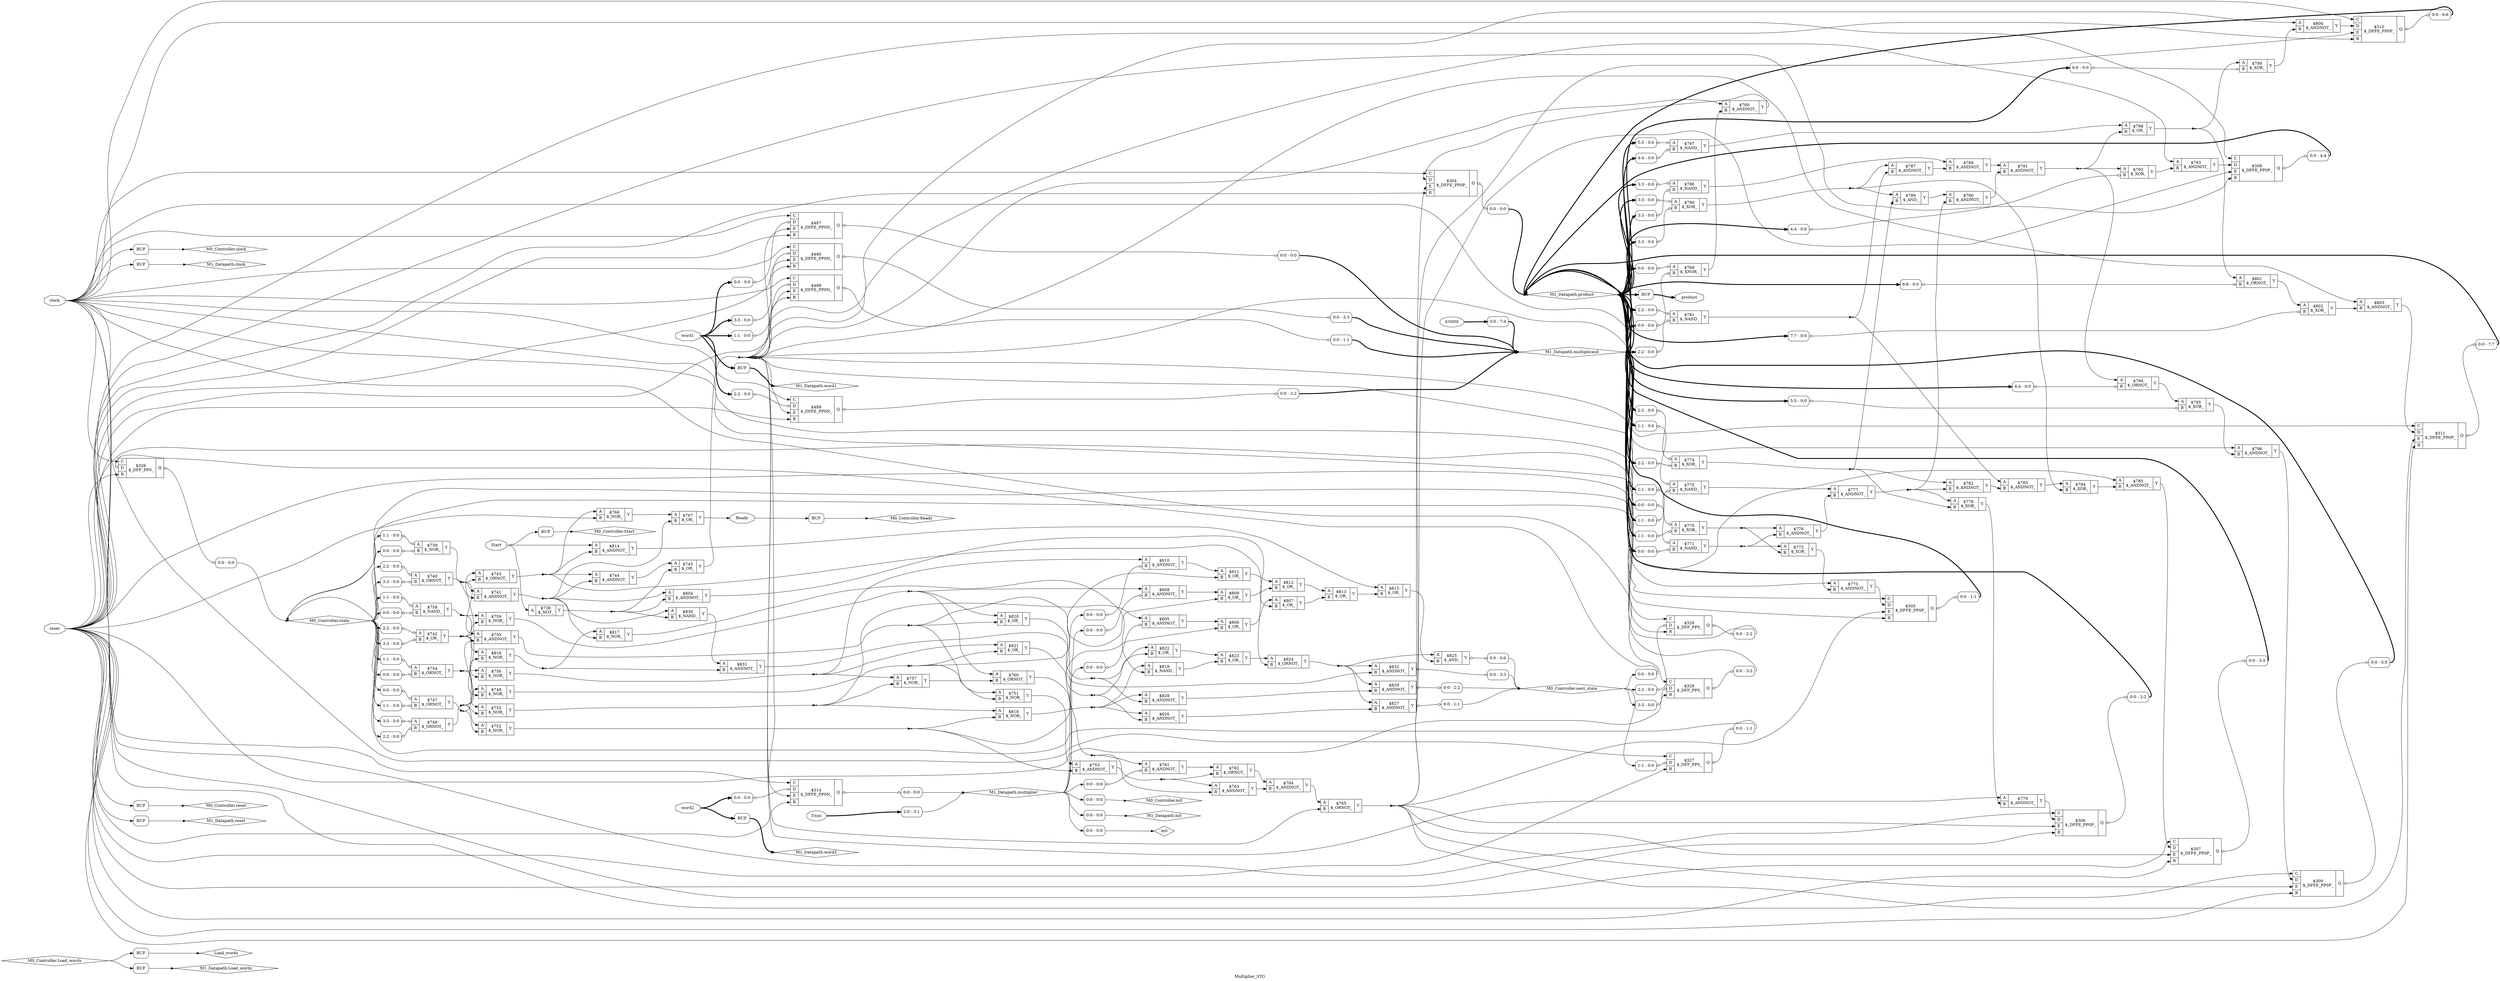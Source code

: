 digraph "Multiplier_STG" {
label="Multiplier_STG";
rankdir="LR";
remincross=true;
n90 [ shape=diamond, label="Load_words", color="black", fontcolor="black" ];
n91 [ shape=diamond, label="M0_Controller.Load_words", color="black", fontcolor="black" ];
n92 [ shape=diamond, label="M0_Controller.Ready", color="black", fontcolor="black" ];
n93 [ shape=diamond, label="M0_Controller.Start", color="black", fontcolor="black" ];
n94 [ shape=diamond, label="M0_Controller.clock", color="black", fontcolor="black" ];
n95 [ shape=diamond, label="M0_Controller.m0", color="black", fontcolor="black" ];
n96 [ shape=diamond, label="M0_Controller.next_state", color="black", fontcolor="black" ];
n97 [ shape=diamond, label="M0_Controller.reset", color="black", fontcolor="black" ];
n98 [ shape=diamond, label="M0_Controller.state", color="black", fontcolor="black" ];
n99 [ shape=diamond, label="M1_Datapath.Load_words", color="black", fontcolor="black" ];
n100 [ shape=diamond, label="M1_Datapath.clock", color="black", fontcolor="black" ];
n101 [ shape=diamond, label="M1_Datapath.m0", color="black", fontcolor="black" ];
n102 [ shape=diamond, label="M1_Datapath.multiplicand", color="black", fontcolor="black" ];
n103 [ shape=diamond, label="M1_Datapath.multiplier", color="black", fontcolor="black" ];
n104 [ shape=diamond, label="M1_Datapath.product", color="black", fontcolor="black" ];
n105 [ shape=diamond, label="M1_Datapath.reset", color="black", fontcolor="black" ];
n106 [ shape=diamond, label="M1_Datapath.word1", color="black", fontcolor="black" ];
n107 [ shape=diamond, label="M1_Datapath.word2", color="black", fontcolor="black" ];
n108 [ shape=octagon, label="Ready", color="black", fontcolor="black" ];
n109 [ shape=octagon, label="Start", color="black", fontcolor="black" ];
n110 [ shape=octagon, label="clock", color="black", fontcolor="black" ];
n111 [ shape=diamond, label="m0", color="black", fontcolor="black" ];
n112 [ shape=octagon, label="product", color="black", fontcolor="black" ];
n113 [ shape=octagon, label="reset", color="black", fontcolor="black" ];
n114 [ shape=octagon, label="word1", color="black", fontcolor="black" ];
n115 [ shape=octagon, label="word2", color="black", fontcolor="black" ];
c118 [ shape=record, label="{{<p116> A}|$738\n$_NOT_|{<p117> Y}}" ];
c120 [ shape=record, label="{{<p116> A|<p119> B}|$739\n$_NOR_|{<p117> Y}}" ];
x0 [ shape=record, style=rounded, label="<s0> 1:1 - 0:0 " ];
x0:e -> c120:p116:w [arrowhead=odiamond, arrowtail=odiamond, dir=both, color="black", label=""];
x1 [ shape=record, style=rounded, label="<s0> 0:0 - 0:0 " ];
x1:e -> c120:p119:w [arrowhead=odiamond, arrowtail=odiamond, dir=both, color="black", label=""];
c121 [ shape=record, label="{{<p116> A|<p119> B}|$740\n$_ORNOT_|{<p117> Y}}" ];
x2 [ shape=record, style=rounded, label="<s0> 2:2 - 0:0 " ];
x2:e -> c121:p116:w [arrowhead=odiamond, arrowtail=odiamond, dir=both, color="black", label=""];
x3 [ shape=record, style=rounded, label="<s0> 3:3 - 0:0 " ];
x3:e -> c121:p119:w [arrowhead=odiamond, arrowtail=odiamond, dir=both, color="black", label=""];
c122 [ shape=record, label="{{<p116> A|<p119> B}|$741\n$_ANDNOT_|{<p117> Y}}" ];
c123 [ shape=record, label="{{<p116> A|<p119> B}|$742\n$_OR_|{<p117> Y}}" ];
x4 [ shape=record, style=rounded, label="<s0> 2:2 - 0:0 " ];
x4:e -> c123:p116:w [arrowhead=odiamond, arrowtail=odiamond, dir=both, color="black", label=""];
x5 [ shape=record, style=rounded, label="<s0> 3:3 - 0:0 " ];
x5:e -> c123:p119:w [arrowhead=odiamond, arrowtail=odiamond, dir=both, color="black", label=""];
c124 [ shape=record, label="{{<p116> A|<p119> B}|$743\n$_ORNOT_|{<p117> Y}}" ];
c125 [ shape=record, label="{{<p116> A|<p119> B}|$744\n$_ANDNOT_|{<p117> Y}}" ];
c126 [ shape=record, label="{{<p116> A|<p119> B}|$745\n$_OR_|{<p117> Y}}" ];
c127 [ shape=record, label="{{<p116> A|<p119> B}|$747\n$_ORNOT_|{<p117> Y}}" ];
x6 [ shape=record, style=rounded, label="<s0> 0:0 - 0:0 " ];
x6:e -> c127:p116:w [arrowhead=odiamond, arrowtail=odiamond, dir=both, color="black", label=""];
x7 [ shape=record, style=rounded, label="<s0> 1:1 - 0:0 " ];
x7:e -> c127:p119:w [arrowhead=odiamond, arrowtail=odiamond, dir=both, color="black", label=""];
c128 [ shape=record, label="{{<p116> A|<p119> B}|$748\n$_NOR_|{<p117> Y}}" ];
c129 [ shape=record, label="{{<p116> A|<p119> B}|$749\n$_ORNOT_|{<p117> Y}}" ];
x8 [ shape=record, style=rounded, label="<s0> 3:3 - 0:0 " ];
x8:e -> c129:p116:w [arrowhead=odiamond, arrowtail=odiamond, dir=both, color="black", label=""];
x9 [ shape=record, style=rounded, label="<s0> 2:2 - 0:0 " ];
x9:e -> c129:p119:w [arrowhead=odiamond, arrowtail=odiamond, dir=both, color="black", label=""];
c130 [ shape=record, label="{{<p116> A|<p119> B}|$750\n$_ANDNOT_|{<p117> Y}}" ];
c131 [ shape=record, label="{{<p116> A|<p119> B}|$751\n$_NOR_|{<p117> Y}}" ];
c132 [ shape=record, label="{{<p116> A|<p119> B}|$752\n$_NOR_|{<p117> Y}}" ];
c133 [ shape=record, label="{{<p116> A|<p119> B}|$753\n$_ANDNOT_|{<p117> Y}}" ];
c134 [ shape=record, label="{{<p116> A|<p119> B}|$754\n$_ORNOT_|{<p117> Y}}" ];
x10 [ shape=record, style=rounded, label="<s0> 1:1 - 0:0 " ];
x10:e -> c134:p116:w [arrowhead=odiamond, arrowtail=odiamond, dir=both, color="black", label=""];
x11 [ shape=record, style=rounded, label="<s0> 0:0 - 0:0 " ];
x11:e -> c134:p119:w [arrowhead=odiamond, arrowtail=odiamond, dir=both, color="black", label=""];
c135 [ shape=record, label="{{<p116> A|<p119> B}|$755\n$_NOR_|{<p117> Y}}" ];
c136 [ shape=record, label="{{<p116> A|<p119> B}|$756\n$_NOR_|{<p117> Y}}" ];
c137 [ shape=record, label="{{<p116> A|<p119> B}|$757\n$_NOR_|{<p117> Y}}" ];
c138 [ shape=record, label="{{<p116> A|<p119> B}|$758\n$_NAND_|{<p117> Y}}" ];
x12 [ shape=record, style=rounded, label="<s0> 1:1 - 0:0 " ];
x12:e -> c138:p116:w [arrowhead=odiamond, arrowtail=odiamond, dir=both, color="black", label=""];
x13 [ shape=record, style=rounded, label="<s0> 0:0 - 0:0 " ];
x13:e -> c138:p119:w [arrowhead=odiamond, arrowtail=odiamond, dir=both, color="black", label=""];
c139 [ shape=record, label="{{<p116> A|<p119> B}|$759\n$_NOR_|{<p117> Y}}" ];
c140 [ shape=record, label="{{<p116> A|<p119> B}|$760\n$_ORNOT_|{<p117> Y}}" ];
c141 [ shape=record, label="{{<p116> A|<p119> B}|$761\n$_ANDNOT_|{<p117> Y}}" ];
x14 [ shape=record, style=rounded, label="<s0> 0:0 - 0:0 " ];
x14:e -> c141:p119:w [arrowhead=odiamond, arrowtail=odiamond, dir=both, color="black", label=""];
c142 [ shape=record, label="{{<p116> A|<p119> B}|$762\n$_ORNOT_|{<p117> Y}}" ];
c143 [ shape=record, label="{{<p116> A|<p119> B}|$763\n$_ANDNOT_|{<p117> Y}}" ];
c144 [ shape=record, label="{{<p116> A|<p119> B}|$764\n$_ANDNOT_|{<p117> Y}}" ];
c145 [ shape=record, label="{{<p116> A|<p119> B}|$765\n$_ORNOT_|{<p117> Y}}" ];
c146 [ shape=record, label="{{<p116> A|<p119> B}|$766\n$_NOR_|{<p117> Y}}" ];
c147 [ shape=record, label="{{<p116> A|<p119> B}|$767\n$_OR_|{<p117> Y}}" ];
c148 [ shape=record, label="{{<p116> A|<p119> B}|$768\n$_XNOR_|{<p117> Y}}" ];
x15 [ shape=record, style=rounded, label="<s0> 0:0 - 0:0 " ];
x15:e -> c148:p116:w [arrowhead=odiamond, arrowtail=odiamond, dir=both, color="black", label=""];
x16 [ shape=record, style=rounded, label="<s0> 0:0 - 0:0 " ];
x16:e -> c148:p119:w [arrowhead=odiamond, arrowtail=odiamond, dir=both, color="black", label=""];
c149 [ shape=record, label="{{<p116> A|<p119> B}|$769\n$_ANDNOT_|{<p117> Y}}" ];
c150 [ shape=record, label="{{<p116> A|<p119> B}|$770\n$_XOR_|{<p117> Y}}" ];
x17 [ shape=record, style=rounded, label="<s0> 1:1 - 0:0 " ];
x17:e -> c150:p116:w [arrowhead=odiamond, arrowtail=odiamond, dir=both, color="black", label=""];
x18 [ shape=record, style=rounded, label="<s0> 1:1 - 0:0 " ];
x18:e -> c150:p119:w [arrowhead=odiamond, arrowtail=odiamond, dir=both, color="black", label=""];
c151 [ shape=record, label="{{<p116> A|<p119> B}|$771\n$_NAND_|{<p117> Y}}" ];
x19 [ shape=record, style=rounded, label="<s0> 0:0 - 0:0 " ];
x19:e -> c151:p116:w [arrowhead=odiamond, arrowtail=odiamond, dir=both, color="black", label=""];
x20 [ shape=record, style=rounded, label="<s0> 0:0 - 0:0 " ];
x20:e -> c151:p119:w [arrowhead=odiamond, arrowtail=odiamond, dir=both, color="black", label=""];
c152 [ shape=record, label="{{<p116> A|<p119> B}|$772\n$_XOR_|{<p117> Y}}" ];
c153 [ shape=record, label="{{<p116> A|<p119> B}|$773\n$_ANDNOT_|{<p117> Y}}" ];
c154 [ shape=record, label="{{<p116> A|<p119> B}|$774\n$_XOR_|{<p117> Y}}" ];
x21 [ shape=record, style=rounded, label="<s0> 2:2 - 0:0 " ];
x21:e -> c154:p116:w [arrowhead=odiamond, arrowtail=odiamond, dir=both, color="black", label=""];
x22 [ shape=record, style=rounded, label="<s0> 2:2 - 0:0 " ];
x22:e -> c154:p119:w [arrowhead=odiamond, arrowtail=odiamond, dir=both, color="black", label=""];
c155 [ shape=record, label="{{<p116> A|<p119> B}|$775\n$_NAND_|{<p117> Y}}" ];
x23 [ shape=record, style=rounded, label="<s0> 1:1 - 0:0 " ];
x23:e -> c155:p116:w [arrowhead=odiamond, arrowtail=odiamond, dir=both, color="black", label=""];
x24 [ shape=record, style=rounded, label="<s0> 1:1 - 0:0 " ];
x24:e -> c155:p119:w [arrowhead=odiamond, arrowtail=odiamond, dir=both, color="black", label=""];
c156 [ shape=record, label="{{<p116> A|<p119> B}|$776\n$_ANDNOT_|{<p117> Y}}" ];
c157 [ shape=record, label="{{<p116> A|<p119> B}|$777\n$_ANDNOT_|{<p117> Y}}" ];
c158 [ shape=record, label="{{<p116> A|<p119> B}|$778\n$_XOR_|{<p117> Y}}" ];
c159 [ shape=record, label="{{<p116> A|<p119> B}|$779\n$_ANDNOT_|{<p117> Y}}" ];
c160 [ shape=record, label="{{<p116> A|<p119> B}|$780\n$_XOR_|{<p117> Y}}" ];
x25 [ shape=record, style=rounded, label="<s0> 3:3 - 0:0 " ];
x25:e -> c160:p116:w [arrowhead=odiamond, arrowtail=odiamond, dir=both, color="black", label=""];
x26 [ shape=record, style=rounded, label="<s0> 3:3 - 0:0 " ];
x26:e -> c160:p119:w [arrowhead=odiamond, arrowtail=odiamond, dir=both, color="black", label=""];
c161 [ shape=record, label="{{<p116> A|<p119> B}|$781\n$_NAND_|{<p117> Y}}" ];
x27 [ shape=record, style=rounded, label="<s0> 2:2 - 0:0 " ];
x27:e -> c161:p116:w [arrowhead=odiamond, arrowtail=odiamond, dir=both, color="black", label=""];
x28 [ shape=record, style=rounded, label="<s0> 2:2 - 0:0 " ];
x28:e -> c161:p119:w [arrowhead=odiamond, arrowtail=odiamond, dir=both, color="black", label=""];
c162 [ shape=record, label="{{<p116> A|<p119> B}|$782\n$_ANDNOT_|{<p117> Y}}" ];
c163 [ shape=record, label="{{<p116> A|<p119> B}|$783\n$_ANDNOT_|{<p117> Y}}" ];
c164 [ shape=record, label="{{<p116> A|<p119> B}|$784\n$_XOR_|{<p117> Y}}" ];
c165 [ shape=record, label="{{<p116> A|<p119> B}|$785\n$_ANDNOT_|{<p117> Y}}" ];
c166 [ shape=record, label="{{<p116> A|<p119> B}|$786\n$_NAND_|{<p117> Y}}" ];
x29 [ shape=record, style=rounded, label="<s0> 3:3 - 0:0 " ];
x29:e -> c166:p116:w [arrowhead=odiamond, arrowtail=odiamond, dir=both, color="black", label=""];
x30 [ shape=record, style=rounded, label="<s0> 3:3 - 0:0 " ];
x30:e -> c166:p119:w [arrowhead=odiamond, arrowtail=odiamond, dir=both, color="black", label=""];
c167 [ shape=record, label="{{<p116> A|<p119> B}|$787\n$_ANDNOT_|{<p117> Y}}" ];
c168 [ shape=record, label="{{<p116> A|<p119> B}|$788\n$_ANDNOT_|{<p117> Y}}" ];
c169 [ shape=record, label="{{<p116> A|<p119> B}|$789\n$_AND_|{<p117> Y}}" ];
c170 [ shape=record, label="{{<p116> A|<p119> B}|$790\n$_ANDNOT_|{<p117> Y}}" ];
c171 [ shape=record, label="{{<p116> A|<p119> B}|$791\n$_ANDNOT_|{<p117> Y}}" ];
c172 [ shape=record, label="{{<p116> A|<p119> B}|$792\n$_XOR_|{<p117> Y}}" ];
x31 [ shape=record, style=rounded, label="<s0> 4:4 - 0:0 " ];
x31:e -> c172:p119:w [arrowhead=odiamond, arrowtail=odiamond, dir=both, color="black", label=""];
c173 [ shape=record, label="{{<p116> A|<p119> B}|$793\n$_ANDNOT_|{<p117> Y}}" ];
c174 [ shape=record, label="{{<p116> A|<p119> B}|$794\n$_ORNOT_|{<p117> Y}}" ];
x32 [ shape=record, style=rounded, label="<s0> 4:4 - 0:0 " ];
x32:e -> c174:p119:w [arrowhead=odiamond, arrowtail=odiamond, dir=both, color="black", label=""];
c175 [ shape=record, label="{{<p116> A|<p119> B}|$795\n$_XOR_|{<p117> Y}}" ];
x33 [ shape=record, style=rounded, label="<s0> 5:5 - 0:0 " ];
x33:e -> c175:p119:w [arrowhead=odiamond, arrowtail=odiamond, dir=both, color="black", label=""];
c176 [ shape=record, label="{{<p116> A|<p119> B}|$796\n$_ANDNOT_|{<p117> Y}}" ];
c177 [ shape=record, label="{{<p116> A|<p119> B}|$797\n$_NAND_|{<p117> Y}}" ];
x34 [ shape=record, style=rounded, label="<s0> 5:5 - 0:0 " ];
x34:e -> c177:p116:w [arrowhead=odiamond, arrowtail=odiamond, dir=both, color="black", label=""];
x35 [ shape=record, style=rounded, label="<s0> 4:4 - 0:0 " ];
x35:e -> c177:p119:w [arrowhead=odiamond, arrowtail=odiamond, dir=both, color="black", label=""];
c178 [ shape=record, label="{{<p116> A|<p119> B}|$798\n$_OR_|{<p117> Y}}" ];
c179 [ shape=record, label="{{<p116> A|<p119> B}|$799\n$_XOR_|{<p117> Y}}" ];
x36 [ shape=record, style=rounded, label="<s0> 6:6 - 0:0 " ];
x36:e -> c179:p119:w [arrowhead=odiamond, arrowtail=odiamond, dir=both, color="black", label=""];
c180 [ shape=record, label="{{<p116> A|<p119> B}|$800\n$_ANDNOT_|{<p117> Y}}" ];
c181 [ shape=record, label="{{<p116> A|<p119> B}|$801\n$_ORNOT_|{<p117> Y}}" ];
x37 [ shape=record, style=rounded, label="<s0> 6:6 - 0:0 " ];
x37:e -> c181:p119:w [arrowhead=odiamond, arrowtail=odiamond, dir=both, color="black", label=""];
c182 [ shape=record, label="{{<p116> A|<p119> B}|$802\n$_XOR_|{<p117> Y}}" ];
x38 [ shape=record, style=rounded, label="<s0> 7:7 - 0:0 " ];
x38:e -> c182:p119:w [arrowhead=odiamond, arrowtail=odiamond, dir=both, color="black", label=""];
c183 [ shape=record, label="{{<p116> A|<p119> B}|$803\n$_ANDNOT_|{<p117> Y}}" ];
c184 [ shape=record, label="{{<p116> A|<p119> B}|$804\n$_ANDNOT_|{<p117> Y}}" ];
c185 [ shape=record, label="{{<p116> A|<p119> B}|$805\n$_ANDNOT_|{<p117> Y}}" ];
x39 [ shape=record, style=rounded, label="<s0> 0:0 - 0:0 " ];
x39:e -> c185:p119:w [arrowhead=odiamond, arrowtail=odiamond, dir=both, color="black", label=""];
c186 [ shape=record, label="{{<p116> A|<p119> B}|$806\n$_OR_|{<p117> Y}}" ];
c187 [ shape=record, label="{{<p116> A|<p119> B}|$807\n$_OR_|{<p117> Y}}" ];
c188 [ shape=record, label="{{<p116> A|<p119> B}|$808\n$_ANDNOT_|{<p117> Y}}" ];
x40 [ shape=record, style=rounded, label="<s0> 0:0 - 0:0 " ];
x40:e -> c188:p119:w [arrowhead=odiamond, arrowtail=odiamond, dir=both, color="black", label=""];
c189 [ shape=record, label="{{<p116> A|<p119> B}|$809\n$_OR_|{<p117> Y}}" ];
c190 [ shape=record, label="{{<p116> A|<p119> B}|$810\n$_ANDNOT_|{<p117> Y}}" ];
x41 [ shape=record, style=rounded, label="<s0> 0:0 - 0:0 " ];
x41:e -> c190:p119:w [arrowhead=odiamond, arrowtail=odiamond, dir=both, color="black", label=""];
c191 [ shape=record, label="{{<p116> A|<p119> B}|$811\n$_OR_|{<p117> Y}}" ];
c192 [ shape=record, label="{{<p116> A|<p119> B}|$812\n$_OR_|{<p117> Y}}" ];
c193 [ shape=record, label="{{<p116> A|<p119> B}|$813\n$_OR_|{<p117> Y}}" ];
c194 [ shape=record, label="{{<p116> A|<p119> B}|$814\n$_ANDNOT_|{<p117> Y}}" ];
c195 [ shape=record, label="{{<p116> A|<p119> B}|$815\n$_OR_|{<p117> Y}}" ];
c196 [ shape=record, label="{{<p116> A|<p119> B}|$816\n$_NOR_|{<p117> Y}}" ];
c197 [ shape=record, label="{{<p116> A|<p119> B}|$817\n$_NOR_|{<p117> Y}}" ];
c198 [ shape=record, label="{{<p116> A|<p119> B}|$818\n$_NOR_|{<p117> Y}}" ];
c199 [ shape=record, label="{{<p116> A|<p119> B}|$819\n$_NAND_|{<p117> Y}}" ];
c200 [ shape=record, label="{{<p116> A|<p119> B}|$820\n$_OR_|{<p117> Y}}" ];
c201 [ shape=record, label="{{<p116> A|<p119> B}|$821\n$_OR_|{<p117> Y}}" ];
c202 [ shape=record, label="{{<p116> A|<p119> B}|$822\n$_OR_|{<p117> Y}}" ];
c203 [ shape=record, label="{{<p116> A|<p119> B}|$823\n$_OR_|{<p117> Y}}" ];
c204 [ shape=record, label="{{<p116> A|<p119> B}|$824\n$_ORNOT_|{<p117> Y}}" ];
c205 [ shape=record, label="{{<p116> A|<p119> B}|$825\n$_AND_|{<p117> Y}}" ];
x42 [ shape=record, style=rounded, label="<s0> 0:0 - 0:0 " ];
c205:p117:e -> x42:w [arrowhead=odiamond, arrowtail=odiamond, dir=both, color="black", label=""];
c206 [ shape=record, label="{{<p116> A|<p119> B}|$826\n$_ANDNOT_|{<p117> Y}}" ];
c207 [ shape=record, label="{{<p116> A|<p119> B}|$827\n$_ANDNOT_|{<p117> Y}}" ];
x43 [ shape=record, style=rounded, label="<s0> 0:0 - 1:1 " ];
c207:p117:e -> x43:w [arrowhead=odiamond, arrowtail=odiamond, dir=both, color="black", label=""];
c208 [ shape=record, label="{{<p116> A|<p119> B}|$828\n$_ANDNOT_|{<p117> Y}}" ];
c209 [ shape=record, label="{{<p116> A|<p119> B}|$829\n$_ANDNOT_|{<p117> Y}}" ];
x44 [ shape=record, style=rounded, label="<s0> 0:0 - 2:2 " ];
c209:p117:e -> x44:w [arrowhead=odiamond, arrowtail=odiamond, dir=both, color="black", label=""];
c210 [ shape=record, label="{{<p116> A|<p119> B}|$830\n$_NAND_|{<p117> Y}}" ];
c211 [ shape=record, label="{{<p116> A|<p119> B}|$831\n$_ANDNOT_|{<p117> Y}}" ];
c212 [ shape=record, label="{{<p116> A|<p119> B}|$832\n$_ANDNOT_|{<p117> Y}}" ];
x45 [ shape=record, style=rounded, label="<s0> 0:0 - 3:3 " ];
c212:p117:e -> x45:w [arrowhead=odiamond, arrowtail=odiamond, dir=both, color="black", label=""];
c217 [ shape=record, label="{{<p213> C|<p214> D|<p215> R}|$326\n$_DFF_PP0_|{<p216> Q}}" ];
x46 [ shape=record, style=rounded, label="<s0> 0:0 - 0:0 " ];
x46:e -> c217:p214:w [arrowhead=odiamond, arrowtail=odiamond, dir=both, color="black", label=""];
x47 [ shape=record, style=rounded, label="<s0> 0:0 - 0:0 " ];
c217:p216:e -> x47:w [arrowhead=odiamond, arrowtail=odiamond, dir=both, color="black", label=""];
c218 [ shape=record, label="{{<p213> C|<p214> D|<p215> R}|$327\n$_DFF_PP0_|{<p216> Q}}" ];
x48 [ shape=record, style=rounded, label="<s0> 1:1 - 0:0 " ];
x48:e -> c218:p214:w [arrowhead=odiamond, arrowtail=odiamond, dir=both, color="black", label=""];
x49 [ shape=record, style=rounded, label="<s0> 0:0 - 1:1 " ];
c218:p216:e -> x49:w [arrowhead=odiamond, arrowtail=odiamond, dir=both, color="black", label=""];
c219 [ shape=record, label="{{<p213> C|<p214> D|<p215> R}|$328\n$_DFF_PP0_|{<p216> Q}}" ];
x50 [ shape=record, style=rounded, label="<s0> 2:2 - 0:0 " ];
x50:e -> c219:p214:w [arrowhead=odiamond, arrowtail=odiamond, dir=both, color="black", label=""];
x51 [ shape=record, style=rounded, label="<s0> 0:0 - 2:2 " ];
c219:p216:e -> x51:w [arrowhead=odiamond, arrowtail=odiamond, dir=both, color="black", label=""];
c220 [ shape=record, label="{{<p213> C|<p214> D|<p215> R}|$329\n$_DFF_PP0_|{<p216> Q}}" ];
x52 [ shape=record, style=rounded, label="<s0> 3:3 - 0:0 " ];
x52:e -> c220:p214:w [arrowhead=odiamond, arrowtail=odiamond, dir=both, color="black", label=""];
x53 [ shape=record, style=rounded, label="<s0> 0:0 - 3:3 " ];
c220:p216:e -> x53:w [arrowhead=odiamond, arrowtail=odiamond, dir=both, color="black", label=""];
c222 [ shape=record, label="{{<p213> C|<p214> D|<p221> E|<p215> R}|$304\n$_DFFE_PP0P_|{<p216> Q}}" ];
x54 [ shape=record, style=rounded, label="<s0> 0:0 - 0:0 " ];
c222:p216:e -> x54:w [arrowhead=odiamond, arrowtail=odiamond, dir=both, color="black", label=""];
c223 [ shape=record, label="{{<p213> C|<p214> D|<p221> E|<p215> R}|$305\n$_DFFE_PP0P_|{<p216> Q}}" ];
x55 [ shape=record, style=rounded, label="<s0> 0:0 - 1:1 " ];
c223:p216:e -> x55:w [arrowhead=odiamond, arrowtail=odiamond, dir=both, color="black", label=""];
c224 [ shape=record, label="{{<p213> C|<p214> D|<p221> E|<p215> R}|$306\n$_DFFE_PP0P_|{<p216> Q}}" ];
x56 [ shape=record, style=rounded, label="<s0> 0:0 - 2:2 " ];
c224:p216:e -> x56:w [arrowhead=odiamond, arrowtail=odiamond, dir=both, color="black", label=""];
c225 [ shape=record, label="{{<p213> C|<p214> D|<p221> E|<p215> R}|$307\n$_DFFE_PP0P_|{<p216> Q}}" ];
x57 [ shape=record, style=rounded, label="<s0> 0:0 - 3:3 " ];
c225:p216:e -> x57:w [arrowhead=odiamond, arrowtail=odiamond, dir=both, color="black", label=""];
c226 [ shape=record, label="{{<p213> C|<p214> D|<p221> E|<p215> R}|$308\n$_DFFE_PP0P_|{<p216> Q}}" ];
x58 [ shape=record, style=rounded, label="<s0> 0:0 - 4:4 " ];
c226:p216:e -> x58:w [arrowhead=odiamond, arrowtail=odiamond, dir=both, color="black", label=""];
c227 [ shape=record, label="{{<p213> C|<p214> D|<p221> E|<p215> R}|$309\n$_DFFE_PP0P_|{<p216> Q}}" ];
x59 [ shape=record, style=rounded, label="<s0> 0:0 - 5:5 " ];
c227:p216:e -> x59:w [arrowhead=odiamond, arrowtail=odiamond, dir=both, color="black", label=""];
c228 [ shape=record, label="{{<p213> C|<p214> D|<p221> E|<p215> R}|$310\n$_DFFE_PP0P_|{<p216> Q}}" ];
x60 [ shape=record, style=rounded, label="<s0> 0:0 - 6:6 " ];
c228:p216:e -> x60:w [arrowhead=odiamond, arrowtail=odiamond, dir=both, color="black", label=""];
c229 [ shape=record, label="{{<p213> C|<p214> D|<p221> E|<p215> R}|$311\n$_DFFE_PP0P_|{<p216> Q}}" ];
x61 [ shape=record, style=rounded, label="<s0> 0:0 - 7:7 " ];
c229:p216:e -> x61:w [arrowhead=odiamond, arrowtail=odiamond, dir=both, color="black", label=""];
c230 [ shape=record, label="{{<p213> C|<p214> D|<p221> E|<p215> R}|$314\n$_DFFE_PP0N_|{<p216> Q}}" ];
x62 [ shape=record, style=rounded, label="<s0> 0:0 - 0:0 " ];
x62:e -> c230:p214:w [arrowhead=odiamond, arrowtail=odiamond, dir=both, color="black", label=""];
x63 [ shape=record, style=rounded, label="<s0> 0:0 - 0:0 " ];
c230:p216:e -> x63:w [arrowhead=odiamond, arrowtail=odiamond, dir=both, color="black", label=""];
c231 [ shape=record, label="{{<p213> C|<p214> D|<p221> E|<p215> R}|$487\n$_DFFE_PP0N_|{<p216> Q}}" ];
x64 [ shape=record, style=rounded, label="<s0> 0:0 - 0:0 " ];
x64:e -> c231:p214:w [arrowhead=odiamond, arrowtail=odiamond, dir=both, color="black", label=""];
x65 [ shape=record, style=rounded, label="<s0> 0:0 - 0:0 " ];
c231:p216:e -> x65:w [arrowhead=odiamond, arrowtail=odiamond, dir=both, color="black", label=""];
c232 [ shape=record, label="{{<p213> C|<p214> D|<p221> E|<p215> R}|$488\n$_DFFE_PP0N_|{<p216> Q}}" ];
x66 [ shape=record, style=rounded, label="<s0> 1:1 - 0:0 " ];
x66:e -> c232:p214:w [arrowhead=odiamond, arrowtail=odiamond, dir=both, color="black", label=""];
x67 [ shape=record, style=rounded, label="<s0> 0:0 - 1:1 " ];
c232:p216:e -> x67:w [arrowhead=odiamond, arrowtail=odiamond, dir=both, color="black", label=""];
c233 [ shape=record, label="{{<p213> C|<p214> D|<p221> E|<p215> R}|$489\n$_DFFE_PP0N_|{<p216> Q}}" ];
x68 [ shape=record, style=rounded, label="<s0> 2:2 - 0:0 " ];
x68:e -> c233:p214:w [arrowhead=odiamond, arrowtail=odiamond, dir=both, color="black", label=""];
x69 [ shape=record, style=rounded, label="<s0> 0:0 - 2:2 " ];
c233:p216:e -> x69:w [arrowhead=odiamond, arrowtail=odiamond, dir=both, color="black", label=""];
c234 [ shape=record, label="{{<p213> C|<p214> D|<p221> E|<p215> R}|$490\n$_DFFE_PP0N_|{<p216> Q}}" ];
x70 [ shape=record, style=rounded, label="<s0> 3:3 - 0:0 " ];
x70:e -> c234:p214:w [arrowhead=odiamond, arrowtail=odiamond, dir=both, color="black", label=""];
x71 [ shape=record, style=rounded, label="<s0> 0:0 - 3:3 " ];
c234:p216:e -> x71:w [arrowhead=odiamond, arrowtail=odiamond, dir=both, color="black", label=""];
x72 [shape=box, style=rounded, label="BUF"];
x73 [shape=box, style=rounded, label="BUF"];
x74 [shape=box, style=rounded, label="BUF"];
x75 [shape=box, style=rounded, label="BUF"];
x76 [ shape=record, style=rounded, label="<s0> 0:0 - 0:0 " ];
x77 [shape=box, style=rounded, label="BUF"];
x78 [shape=box, style=rounded, label="BUF"];
x79 [shape=box, style=rounded, label="BUF"];
x80 [ shape=record, style=rounded, label="<s0> 0:0 - 0:0 " ];
v81 [ label="4'0000" ];
x82 [ shape=record, style=rounded, label="<s0> 3:0 - 7:4 " ];
v83 [ label="3'xxx" ];
x84 [ shape=record, style=rounded, label="<s0> 2:0 - 3:1 " ];
x85 [shape=box, style=rounded, label="BUF"];
x86 [shape=box, style=rounded, label="BUF"];
x87 [shape=box, style=rounded, label="BUF"];
x88 [ shape=record, style=rounded, label="<s0> 0:0 - 0:0 " ];
x89 [shape=box, style=rounded, label="BUF"];
n1 [ shape=point ];
c145:p117:e -> n1:w [color="black", label=""];
n1:e -> c222:p221:w [color="black", label=""];
n1:e -> c223:p221:w [color="black", label=""];
n1:e -> c224:p221:w [color="black", label=""];
n1:e -> c225:p221:w [color="black", label=""];
n1:e -> c226:p221:w [color="black", label=""];
n1:e -> c227:p221:w [color="black", label=""];
n1:e -> c228:p221:w [color="black", label=""];
n1:e -> c229:p221:w [color="black", label=""];
c184:p117:e -> c187:p119:w [color="black", label=""];
x79:e:e -> n100:w [color="black", label=""];
x80:e -> n101:w [color="black", label=""];
x65:s0:e -> n102:w [color="black", style="setlinewidth(3)", label=""];
x67:s0:e -> n102:w [color="black", style="setlinewidth(3)", label=""];
x69:s0:e -> n102:w [color="black", style="setlinewidth(3)", label=""];
x71:s0:e -> n102:w [color="black", style="setlinewidth(3)", label=""];
x82:s0:e -> n102:w [color="black", style="setlinewidth(3)", label=""];
n102:e -> x16:s0:w [color="black", style="setlinewidth(3)", label=""];
n102:e -> x18:s0:w [color="black", style="setlinewidth(3)", label=""];
n102:e -> x20:s0:w [color="black", style="setlinewidth(3)", label=""];
n102:e -> x22:s0:w [color="black", style="setlinewidth(3)", label=""];
n102:e -> x24:s0:w [color="black", style="setlinewidth(3)", label=""];
n102:e -> x26:s0:w [color="black", style="setlinewidth(3)", label=""];
n102:e -> x28:s0:w [color="black", style="setlinewidth(3)", label=""];
n102:e -> x30:s0:w [color="black", style="setlinewidth(3)", label=""];
x63:s0:e -> n103:w [color="black", label=""];
x84:s0:e -> n103:w [color="black", label=""];
n103:e -> x14:s0:w [color="black", label=""];
n103:e -> x39:s0:w [color="black", label=""];
n103:e -> x40:s0:w [color="black", label=""];
n103:e -> x41:s0:w [color="black", label=""];
n103:e -> x76:s0:w [color="black", label=""];
n103:e -> x80:s0:w [color="black", label=""];
n103:e -> x88:s0:w [color="black", label=""];
x54:s0:e -> n104:w [color="black", style="setlinewidth(3)", label=""];
x55:s0:e -> n104:w [color="black", style="setlinewidth(3)", label=""];
x56:s0:e -> n104:w [color="black", style="setlinewidth(3)", label=""];
x57:s0:e -> n104:w [color="black", style="setlinewidth(3)", label=""];
x58:s0:e -> n104:w [color="black", style="setlinewidth(3)", label=""];
x59:s0:e -> n104:w [color="black", style="setlinewidth(3)", label=""];
x60:s0:e -> n104:w [color="black", style="setlinewidth(3)", label=""];
x61:s0:e -> n104:w [color="black", style="setlinewidth(3)", label=""];
n104:e -> x15:s0:w [color="black", style="setlinewidth(3)", label=""];
n104:e -> x17:s0:w [color="black", style="setlinewidth(3)", label=""];
n104:e -> x19:s0:w [color="black", style="setlinewidth(3)", label=""];
n104:e -> x21:s0:w [color="black", style="setlinewidth(3)", label=""];
n104:e -> x23:s0:w [color="black", style="setlinewidth(3)", label=""];
n104:e -> x25:s0:w [color="black", style="setlinewidth(3)", label=""];
n104:e -> x27:s0:w [color="black", style="setlinewidth(3)", label=""];
n104:e -> x29:s0:w [color="black", style="setlinewidth(3)", label=""];
n104:e -> x31:s0:w [color="black", style="setlinewidth(3)", label=""];
n104:e -> x32:s0:w [color="black", style="setlinewidth(3)", label=""];
n104:e -> x33:s0:w [color="black", style="setlinewidth(3)", label=""];
n104:e -> x34:s0:w [color="black", style="setlinewidth(3)", label=""];
n104:e -> x35:s0:w [color="black", style="setlinewidth(3)", label=""];
n104:e -> x36:s0:w [color="black", style="setlinewidth(3)", label=""];
n104:e -> x37:s0:w [color="black", style="setlinewidth(3)", label=""];
n104:e -> x38:s0:w [color="black", style="setlinewidth(3)", label=""];
n104:e -> x89:w:w [color="black", style="setlinewidth(3)", label=""];
x85:e:e -> n105:w [color="black", label=""];
x86:e:e -> n106:w [color="black", style="setlinewidth(3)", label=""];
x87:e:e -> n107:w [color="black", style="setlinewidth(3)", label=""];
c147:p117:e -> n108:w [color="black", label=""];
n108:e -> x73:w:w [color="black", label=""];
n109:e -> c118:p116:w [color="black", label=""];
n109:e -> c194:p116:w [color="black", label=""];
n109:e -> x74:w:w [color="black", label=""];
c185:p117:e -> c186:p116:w [color="black", label=""];
n110:e -> c217:p213:w [color="black", label=""];
n110:e -> c218:p213:w [color="black", label=""];
n110:e -> c219:p213:w [color="black", label=""];
n110:e -> c220:p213:w [color="black", label=""];
n110:e -> c222:p213:w [color="black", label=""];
n110:e -> c223:p213:w [color="black", label=""];
n110:e -> c224:p213:w [color="black", label=""];
n110:e -> c225:p213:w [color="black", label=""];
n110:e -> c226:p213:w [color="black", label=""];
n110:e -> c227:p213:w [color="black", label=""];
n110:e -> c228:p213:w [color="black", label=""];
n110:e -> c229:p213:w [color="black", label=""];
n110:e -> c230:p213:w [color="black", label=""];
n110:e -> c231:p213:w [color="black", label=""];
n110:e -> c232:p213:w [color="black", label=""];
n110:e -> c233:p213:w [color="black", label=""];
n110:e -> c234:p213:w [color="black", label=""];
n110:e -> x75:w:w [color="black", label=""];
n110:e -> x79:w:w [color="black", label=""];
x88:e -> n111:w [color="black", label=""];
x89:e:e -> n112:w [color="black", style="setlinewidth(3)", label=""];
n113:e -> c146:p119:w [color="black", label=""];
n113:e -> c217:p215:w [color="black", label=""];
n113:e -> c218:p215:w [color="black", label=""];
n113:e -> c219:p215:w [color="black", label=""];
n113:e -> c220:p215:w [color="black", label=""];
n113:e -> c222:p215:w [color="black", label=""];
n113:e -> c223:p215:w [color="black", label=""];
n113:e -> c224:p215:w [color="black", label=""];
n113:e -> c225:p215:w [color="black", label=""];
n113:e -> c226:p215:w [color="black", label=""];
n113:e -> c227:p215:w [color="black", label=""];
n113:e -> c228:p215:w [color="black", label=""];
n113:e -> c229:p215:w [color="black", label=""];
n113:e -> c230:p215:w [color="black", label=""];
n113:e -> c231:p215:w [color="black", label=""];
n113:e -> c232:p215:w [color="black", label=""];
n113:e -> c233:p215:w [color="black", label=""];
n113:e -> c234:p215:w [color="black", label=""];
n113:e -> x77:w:w [color="black", label=""];
n113:e -> x85:w:w [color="black", label=""];
n114:e -> x64:s0:w [color="black", style="setlinewidth(3)", label=""];
n114:e -> x66:s0:w [color="black", style="setlinewidth(3)", label=""];
n114:e -> x68:s0:w [color="black", style="setlinewidth(3)", label=""];
n114:e -> x70:s0:w [color="black", style="setlinewidth(3)", label=""];
n114:e -> x86:w:w [color="black", style="setlinewidth(3)", label=""];
n115:e -> x62:s0:w [color="black", style="setlinewidth(3)", label=""];
n115:e -> x87:w:w [color="black", style="setlinewidth(3)", label=""];
c186:p117:e -> c187:p116:w [color="black", label=""];
c187:p117:e -> c193:p119:w [color="black", label=""];
c188:p117:e -> c189:p116:w [color="black", label=""];
c189:p117:e -> c192:p119:w [color="black", label=""];
c190:p117:e -> c191:p116:w [color="black", label=""];
c191:p117:e -> c192:p116:w [color="black", label=""];
c192:p117:e -> c193:p116:w [color="black", label=""];
c193:p117:e -> c195:p119:w [color="black", label=""];
c149:p117:e -> c222:p214:w [color="black", label=""];
c194:p117:e -> c195:p116:w [color="black", label=""];
c195:p117:e -> c205:p119:w [color="black", label=""];
n22 [ shape=point ];
c196:p117:e -> n22:w [color="black", label=""];
n22:e -> c197:p116:w [color="black", label=""];
n22:e -> c211:p119:w [color="black", label=""];
c197:p117:e -> c199:p119:w [color="black", label=""];
n24 [ shape=point ];
c198:p117:e -> n24:w [color="black", label=""];
n24:e -> c199:p116:w [color="black", label=""];
n24:e -> c206:p116:w [color="black", label=""];
n24:e -> c208:p116:w [color="black", label=""];
c199:p117:e -> c203:p119:w [color="black", label=""];
n26 [ shape=point ];
c200:p117:e -> n26:w [color="black", label=""];
n26:e -> c202:p119:w [color="black", label=""];
n26:e -> c208:p119:w [color="black", label=""];
n27 [ shape=point ];
c201:p117:e -> n27:w [color="black", label=""];
n27:e -> c202:p116:w [color="black", label=""];
n27:e -> c206:p119:w [color="black", label=""];
c202:p117:e -> c203:p116:w [color="black", label=""];
c203:p117:e -> c204:p116:w [color="black", label=""];
c153:p117:e -> c223:p214:w [color="black", label=""];
n30 [ shape=point ];
c204:p117:e -> n30:w [color="black", label=""];
n30:e -> c205:p116:w [color="black", label=""];
n30:e -> c207:p116:w [color="black", label=""];
n30:e -> c209:p116:w [color="black", label=""];
n30:e -> c212:p116:w [color="black", label=""];
c206:p117:e -> c207:p119:w [color="black", label=""];
c208:p117:e -> c209:p119:w [color="black", label=""];
c210:p117:e -> c211:p116:w [color="black", label=""];
c211:p117:e -> c212:p119:w [color="black", label=""];
n35 [ shape=point ];
c118:p117:e -> n35:w [color="black", label=""];
n35:e -> c126:p119:w [color="black", label=""];
n35:e -> c184:p119:w [color="black", label=""];
n35:e -> c210:p119:w [color="black", label=""];
n36 [ shape=point ];
c120:p117:e -> n36:w [color="black", label=""];
n36:e -> c122:p116:w [color="black", label=""];
n36:e -> c124:p119:w [color="black", label=""];
n36:e -> c130:p116:w [color="black", label=""];
c121:p117:e -> c122:p119:w [color="black", label=""];
n38 [ shape=point ];
c122:p117:e -> n38:w [color="black", label=""];
n38:e -> c125:p119:w [color="black", label=""];
n38:e -> c147:p119:w [color="black", label=""];
n38:e -> c184:p116:w [color="black", label=""];
n38:e -> c197:p119:w [color="black", label=""];
n38:e -> c210:p116:w [color="black", label=""];
n39 [ shape=point ];
c123:p117:e -> n39:w [color="black", label=""];
n39:e -> c124:p116:w [color="black", label=""];
n39:e -> c128:p119:w [color="black", label=""];
n39:e -> c136:p119:w [color="black", label=""];
n39:e -> c139:p119:w [color="black", label=""];
c159:p117:e -> c224:p214:w [color="black", label=""];
n40 [ shape=point ];
c124:p117:e -> n40:w [color="black", label=""];
n40:e -> c125:p116:w [color="black", label=""];
n40:e -> c146:p116:w [color="black", label=""];
n40:e -> c194:p119:w [color="black", label=""];
n40:e -> c204:p119:w [color="black", label=""];
c125:p117:e -> c126:p116:w [color="black", label=""];
n42 [ shape=point ];
c126:p117:e -> n42:w [color="black", label=""];
n42:e -> c145:p119:w [color="black", label=""];
n42:e -> c149:p116:w [color="black", label=""];
n42:e -> c153:p116:w [color="black", label=""];
n42:e -> c159:p116:w [color="black", label=""];
n42:e -> c165:p116:w [color="black", label=""];
n42:e -> c173:p116:w [color="black", label=""];
n42:e -> c176:p116:w [color="black", label=""];
n42:e -> c180:p116:w [color="black", label=""];
n42:e -> c183:p116:w [color="black", label=""];
n42:e -> c230:p221:w [color="black", label=""];
n42:e -> c231:p221:w [color="black", label=""];
n42:e -> c232:p221:w [color="black", label=""];
n42:e -> c233:p221:w [color="black", label=""];
n42:e -> c234:p221:w [color="black", label=""];
n43 [ shape=point ];
c127:p117:e -> n43:w [color="black", label=""];
n43:e -> c128:p116:w [color="black", label=""];
n43:e -> c132:p119:w [color="black", label=""];
n44 [ shape=point ];
c128:p117:e -> n44:w [color="black", label=""];
n44:e -> c131:p119:w [color="black", label=""];
n44:e -> c191:p119:w [color="black", label=""];
n44:e -> c201:p119:w [color="black", label=""];
n45 [ shape=point ];
c129:p117:e -> n45:w [color="black", label=""];
n45:e -> c130:p119:w [color="black", label=""];
n45:e -> c132:p116:w [color="black", label=""];
n45:e -> c135:p119:w [color="black", label=""];
n45:e -> c196:p119:w [color="black", label=""];
n46 [ shape=point ];
c130:p117:e -> n46:w [color="black", label=""];
n46:e -> c131:p116:w [color="black", label=""];
n46:e -> c189:p119:w [color="black", label=""];
n46:e -> c200:p119:w [color="black", label=""];
c131:p117:e -> c133:p116:w [color="black", label=""];
n48 [ shape=point ];
c132:p117:e -> n48:w [color="black", label=""];
n48:e -> c133:p119:w [color="black", label=""];
n48:e -> c186:p119:w [color="black", label=""];
n48:e -> c198:p119:w [color="black", label=""];
n49 [ shape=point ];
c133:p117:e -> n49:w [color="black", label=""];
n49:e -> c142:p119:w [color="black", label=""];
n49:e -> c143:p116:w [color="black", label=""];
c165:p117:e -> c225:p214:w [color="black", label=""];
n50 [ shape=point ];
c134:p117:e -> n50:w [color="black", label=""];
n50:e -> c135:p116:w [color="black", label=""];
n50:e -> c136:p116:w [color="black", label=""];
n51 [ shape=point ];
c135:p117:e -> n51:w [color="black", label=""];
n51:e -> c137:p119:w [color="black", label=""];
n51:e -> c185:p116:w [color="black", label=""];
n51:e -> c198:p116:w [color="black", label=""];
n52 [ shape=point ];
c136:p117:e -> n52:w [color="black", label=""];
n52:e -> c137:p116:w [color="black", label=""];
n52:e -> c190:p116:w [color="black", label=""];
n52:e -> c201:p116:w [color="black", label=""];
c137:p117:e -> c140:p119:w [color="black", label=""];
n54 [ shape=point ];
c138:p117:e -> n54:w [color="black", label=""];
n54:e -> c139:p116:w [color="black", label=""];
n54:e -> c196:p116:w [color="black", label=""];
n55 [ shape=point ];
c139:p117:e -> n55:w [color="black", label=""];
n55:e -> c140:p116:w [color="black", label=""];
n55:e -> c188:p116:w [color="black", label=""];
n55:e -> c200:p116:w [color="black", label=""];
n56 [ shape=point ];
c140:p117:e -> n56:w [color="black", label=""];
n56:e -> c141:p116:w [color="black", label=""];
n56:e -> c143:p119:w [color="black", label=""];
c141:p117:e -> c142:p116:w [color="black", label=""];
c142:p117:e -> c144:p116:w [color="black", label=""];
c143:p117:e -> c144:p119:w [color="black", label=""];
c173:p117:e -> c226:p214:w [color="black", label=""];
c144:p117:e -> c145:p116:w [color="black", label=""];
c146:p117:e -> c147:p116:w [color="black", label=""];
c148:p117:e -> c149:p119:w [color="black", label=""];
n63 [ shape=point ];
c150:p117:e -> n63:w [color="black", label=""];
n63:e -> c152:p119:w [color="black", label=""];
n63:e -> c156:p116:w [color="black", label=""];
n64 [ shape=point ];
c151:p117:e -> n64:w [color="black", label=""];
n64:e -> c152:p116:w [color="black", label=""];
n64:e -> c156:p119:w [color="black", label=""];
c152:p117:e -> c153:p119:w [color="black", label=""];
n66 [ shape=point ];
c154:p117:e -> n66:w [color="black", label=""];
n66:e -> c158:p119:w [color="black", label=""];
n66:e -> c162:p116:w [color="black", label=""];
n66:e -> c169:p119:w [color="black", label=""];
c155:p117:e -> c157:p116:w [color="black", label=""];
c156:p117:e -> c157:p119:w [color="black", label=""];
n69 [ shape=point ];
c157:p117:e -> n69:w [color="black", label=""];
n69:e -> c158:p116:w [color="black", label=""];
n69:e -> c162:p119:w [color="black", label=""];
n69:e -> c170:p119:w [color="black", label=""];
c176:p117:e -> c227:p214:w [color="black", label=""];
c158:p117:e -> c159:p119:w [color="black", label=""];
n71 [ shape=point ];
c160:p117:e -> n71:w [color="black", label=""];
n71:e -> c164:p119:w [color="black", label=""];
n71:e -> c167:p116:w [color="black", label=""];
n71:e -> c169:p116:w [color="black", label=""];
n72 [ shape=point ];
c161:p117:e -> n72:w [color="black", label=""];
n72:e -> c163:p116:w [color="black", label=""];
n72:e -> c167:p119:w [color="black", label=""];
c162:p117:e -> c163:p119:w [color="black", label=""];
c163:p117:e -> c164:p116:w [color="black", label=""];
c164:p117:e -> c165:p119:w [color="black", label=""];
c166:p117:e -> c168:p116:w [color="black", label=""];
c167:p117:e -> c168:p119:w [color="black", label=""];
c168:p117:e -> c171:p116:w [color="black", label=""];
c169:p117:e -> c170:p116:w [color="black", label=""];
c180:p117:e -> c228:p214:w [color="black", label=""];
c170:p117:e -> c171:p119:w [color="black", label=""];
n81 [ shape=point ];
c171:p117:e -> n81:w [color="black", label=""];
n81:e -> c172:p116:w [color="black", label=""];
n81:e -> c174:p116:w [color="black", label=""];
n81:e -> c178:p119:w [color="black", label=""];
c172:p117:e -> c173:p119:w [color="black", label=""];
c174:p117:e -> c175:p116:w [color="black", label=""];
c175:p117:e -> c176:p119:w [color="black", label=""];
c177:p117:e -> c178:p116:w [color="black", label=""];
n86 [ shape=point ];
c178:p117:e -> n86:w [color="black", label=""];
n86:e -> c179:p116:w [color="black", label=""];
n86:e -> c181:p116:w [color="black", label=""];
c179:p117:e -> c180:p119:w [color="black", label=""];
c181:p117:e -> c182:p116:w [color="black", label=""];
c182:p117:e -> c183:p119:w [color="black", label=""];
c183:p117:e -> c229:p214:w [color="black", label=""];
x72:e:e -> n90:w [color="black", label=""];
n91:e -> x72:w:w [color="black", label=""];
n91:e -> x78:w:w [color="black", label=""];
x73:e:e -> n92:w [color="black", label=""];
x74:e:e -> n93:w [color="black", label=""];
x75:e:e -> n94:w [color="black", label=""];
x76:e -> n95:w [color="black", label=""];
x42:s0:e -> n96:w [color="black", label=""];
x43:s0:e -> n96:w [color="black", label=""];
x44:s0:e -> n96:w [color="black", label=""];
x45:s0:e -> n96:w [color="black", label=""];
n96:e -> x46:s0:w [color="black", label=""];
n96:e -> x48:s0:w [color="black", label=""];
n96:e -> x50:s0:w [color="black", label=""];
n96:e -> x52:s0:w [color="black", label=""];
x77:e:e -> n97:w [color="black", label=""];
x47:s0:e -> n98:w [color="black", label=""];
x49:s0:e -> n98:w [color="black", label=""];
x51:s0:e -> n98:w [color="black", label=""];
x53:s0:e -> n98:w [color="black", label=""];
n98:e -> x0:s0:w [color="black", label=""];
n98:e -> x10:s0:w [color="black", label=""];
n98:e -> x11:s0:w [color="black", label=""];
n98:e -> x12:s0:w [color="black", label=""];
n98:e -> x13:s0:w [color="black", label=""];
n98:e -> x1:s0:w [color="black", label=""];
n98:e -> x2:s0:w [color="black", label=""];
n98:e -> x3:s0:w [color="black", label=""];
n98:e -> x4:s0:w [color="black", label=""];
n98:e -> x5:s0:w [color="black", label=""];
n98:e -> x6:s0:w [color="black", label=""];
n98:e -> x7:s0:w [color="black", label=""];
n98:e -> x8:s0:w [color="black", label=""];
n98:e -> x9:s0:w [color="black", label=""];
x78:e:e -> n99:w [color="black", label=""];
v81:e -> x82:w [color="black", style="setlinewidth(3)", label=""];
v83:e -> x84:w [color="black", style="setlinewidth(3)", label=""];
}
